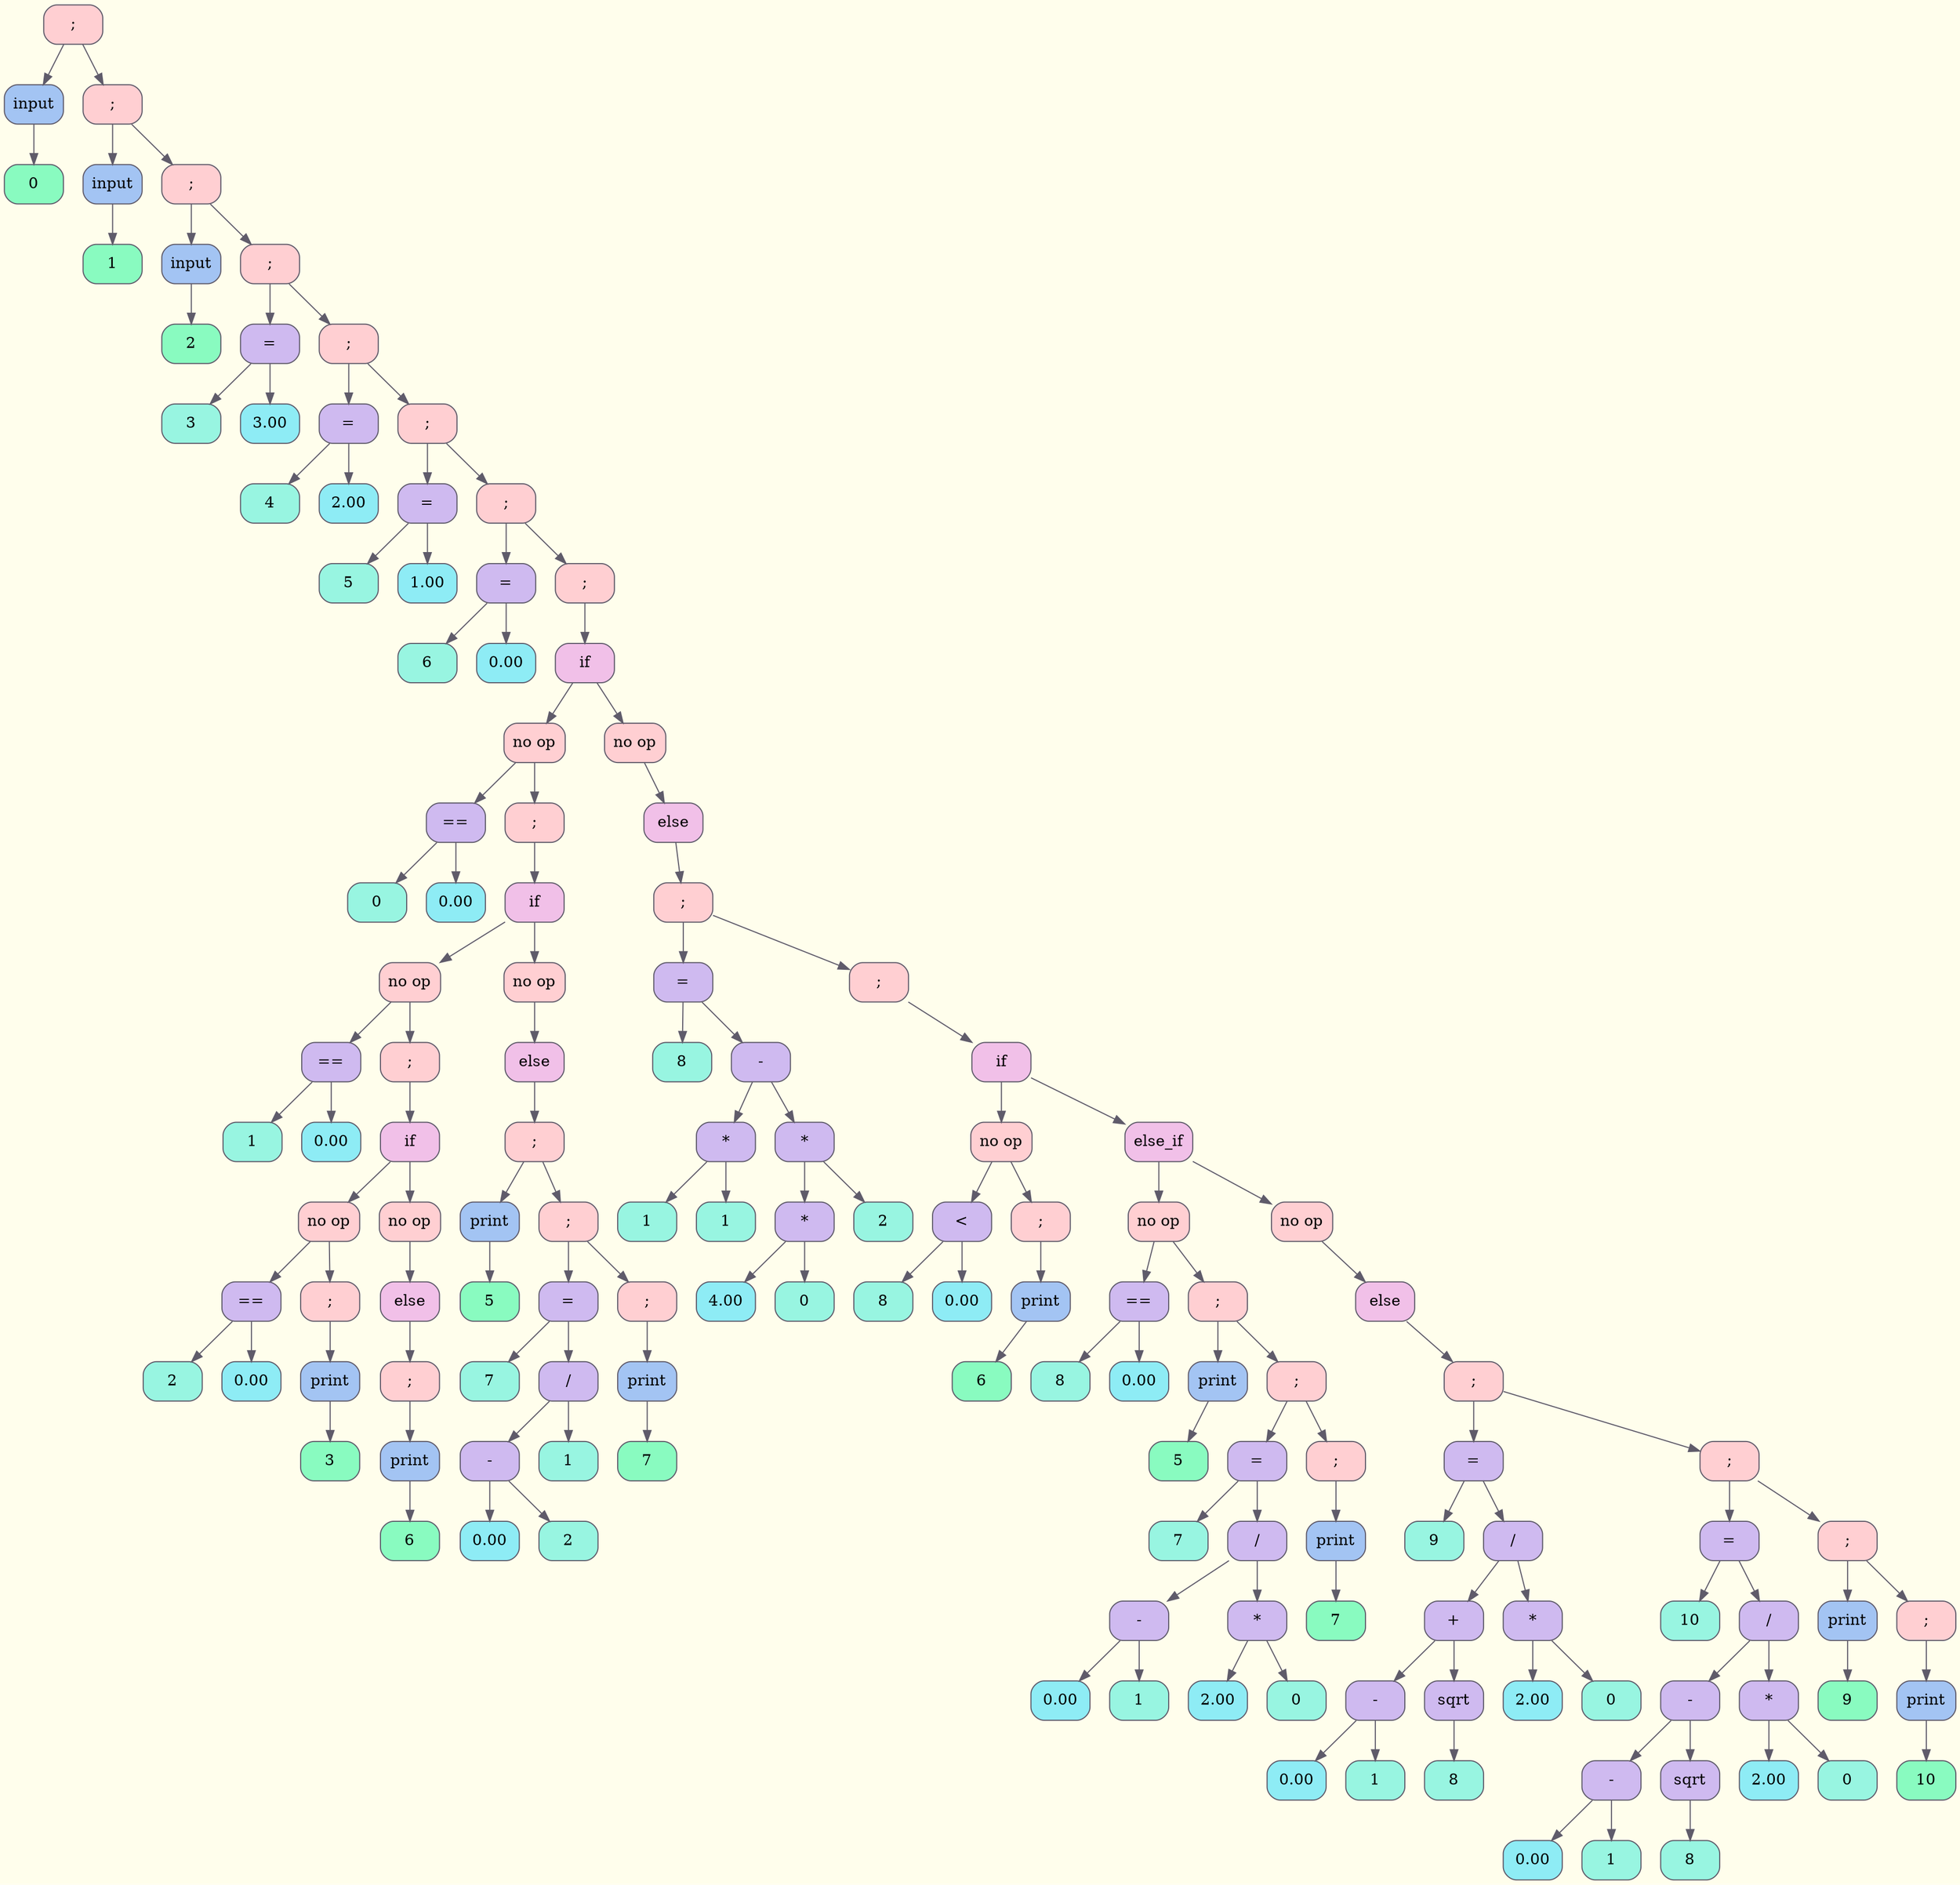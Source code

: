 digraph Tree {
	rankdir = TB;
	node [shape = record];
	edge [color = "#5F5B6A"];
	bgcolor = "#FFFEEC";
	node0x6486124672d0 [color = "#5F5B6A", shape = Mrecord, style = filled, fillcolor = "#FFCFD2", label = "{;}"];
		node0x6486124672d0 -> node0x648612467300
	node0x648612467300 [color = "#5F5B6A", shape = Mrecord, style = filled, fillcolor = "#A3C4F3", label = "{input}"];
		node0x648612467300 -> node0x648612467330
	node0x648612467330 [color = "#5F5B6A", shape = Mrecord, style = filled, fillcolor = "#89FBC0", label = "{0}"];
		node0x6486124672d0 -> node0x648612467360
	node0x648612467360 [color = "#5F5B6A", shape = Mrecord, style = filled, fillcolor = "#FFCFD2", label = "{;}"];
		node0x648612467360 -> node0x648612467390
	node0x648612467390 [color = "#5F5B6A", shape = Mrecord, style = filled, fillcolor = "#A3C4F3", label = "{input}"];
		node0x648612467390 -> node0x6486124673c0
	node0x6486124673c0 [color = "#5F5B6A", shape = Mrecord, style = filled, fillcolor = "#89FBC0", label = "{1}"];
		node0x648612467360 -> node0x6486124673f0
	node0x6486124673f0 [color = "#5F5B6A", shape = Mrecord, style = filled, fillcolor = "#FFCFD2", label = "{;}"];
		node0x6486124673f0 -> node0x648612467420
	node0x648612467420 [color = "#5F5B6A", shape = Mrecord, style = filled, fillcolor = "#A3C4F3", label = "{input}"];
		node0x648612467420 -> node0x648612467450
	node0x648612467450 [color = "#5F5B6A", shape = Mrecord, style = filled, fillcolor = "#89FBC0", label = "{2}"];
		node0x6486124673f0 -> node0x648612467480
	node0x648612467480 [color = "#5F5B6A", shape = Mrecord, style = filled, fillcolor = "#FFCFD2", label = "{;}"];
		node0x648612467480 -> node0x6486124674b0
	node0x6486124674b0 [color = "#5F5B6A", shape = Mrecord, style = filled, fillcolor = "#CFBAF0", label = "{=}"];
		node0x6486124674b0 -> node0x6486124674e0
	node0x6486124674e0 [color = "#5F5B6A", shape = Mrecord, style = filled, fillcolor = "#98F5E1", label = "{3}"];
		node0x6486124674b0 -> node0x648612467510
	node0x648612467510 [color = "#5F5B6A", shape = Mrecord, style = filled, fillcolor = "#8EECF5", label = "{3.00}"];
		node0x648612467480 -> node0x648612467540
	node0x648612467540 [color = "#5F5B6A", shape = Mrecord, style = filled, fillcolor = "#FFCFD2", label = "{;}"];
		node0x648612467540 -> node0x648612467570
	node0x648612467570 [color = "#5F5B6A", shape = Mrecord, style = filled, fillcolor = "#CFBAF0", label = "{=}"];
		node0x648612467570 -> node0x6486124675a0
	node0x6486124675a0 [color = "#5F5B6A", shape = Mrecord, style = filled, fillcolor = "#98F5E1", label = "{4}"];
		node0x648612467570 -> node0x6486124675d0
	node0x6486124675d0 [color = "#5F5B6A", shape = Mrecord, style = filled, fillcolor = "#8EECF5", label = "{2.00}"];
		node0x648612467540 -> node0x648612467600
	node0x648612467600 [color = "#5F5B6A", shape = Mrecord, style = filled, fillcolor = "#FFCFD2", label = "{;}"];
		node0x648612467600 -> node0x648612467630
	node0x648612467630 [color = "#5F5B6A", shape = Mrecord, style = filled, fillcolor = "#CFBAF0", label = "{=}"];
		node0x648612467630 -> node0x648612467660
	node0x648612467660 [color = "#5F5B6A", shape = Mrecord, style = filled, fillcolor = "#98F5E1", label = "{5}"];
		node0x648612467630 -> node0x648612467690
	node0x648612467690 [color = "#5F5B6A", shape = Mrecord, style = filled, fillcolor = "#8EECF5", label = "{1.00}"];
		node0x648612467600 -> node0x6486124676c0
	node0x6486124676c0 [color = "#5F5B6A", shape = Mrecord, style = filled, fillcolor = "#FFCFD2", label = "{;}"];
		node0x6486124676c0 -> node0x6486124676f0
	node0x6486124676f0 [color = "#5F5B6A", shape = Mrecord, style = filled, fillcolor = "#CFBAF0", label = "{=}"];
		node0x6486124676f0 -> node0x648612467720
	node0x648612467720 [color = "#5F5B6A", shape = Mrecord, style = filled, fillcolor = "#98F5E1", label = "{6}"];
		node0x6486124676f0 -> node0x648612467750
	node0x648612467750 [color = "#5F5B6A", shape = Mrecord, style = filled, fillcolor = "#8EECF5", label = "{0.00}"];
		node0x6486124676c0 -> node0x648612467780
	node0x648612467780 [color = "#5F5B6A", shape = Mrecord, style = filled, fillcolor = "#FFCFD2", label = "{;}"];
		node0x648612467780 -> node0x6486124677b0
	node0x6486124677b0 [color = "#5F5B6A", shape = Mrecord, style = filled, fillcolor = "#F1C0E8", label = "{if}"];
		node0x6486124677b0 -> node0x6486124677e0
	node0x6486124677e0 [color = "#5F5B6A", shape = Mrecord, style = filled, fillcolor = "#FFCFD2", label = "{no op}"];
		node0x6486124677e0 -> node0x648612467810
	node0x648612467810 [color = "#5F5B6A", shape = Mrecord, style = filled, fillcolor = "#CFBAF0", label = "{==}"];
		node0x648612467810 -> node0x648612467840
	node0x648612467840 [color = "#5F5B6A", shape = Mrecord, style = filled, fillcolor = "#98F5E1", label = "{0}"];
		node0x648612467810 -> node0x648612467870
	node0x648612467870 [color = "#5F5B6A", shape = Mrecord, style = filled, fillcolor = "#8EECF5", label = "{0.00}"];
		node0x6486124677e0 -> node0x6486124678a0
	node0x6486124678a0 [color = "#5F5B6A", shape = Mrecord, style = filled, fillcolor = "#FFCFD2", label = "{;}"];
		node0x6486124678a0 -> node0x6486124678d0
	node0x6486124678d0 [color = "#5F5B6A", shape = Mrecord, style = filled, fillcolor = "#F1C0E8", label = "{if}"];
		node0x6486124678d0 -> node0x648612467900
	node0x648612467900 [color = "#5F5B6A", shape = Mrecord, style = filled, fillcolor = "#FFCFD2", label = "{no op}"];
		node0x648612467900 -> node0x648612467930
	node0x648612467930 [color = "#5F5B6A", shape = Mrecord, style = filled, fillcolor = "#CFBAF0", label = "{==}"];
		node0x648612467930 -> node0x648612467960
	node0x648612467960 [color = "#5F5B6A", shape = Mrecord, style = filled, fillcolor = "#98F5E1", label = "{1}"];
		node0x648612467930 -> node0x648612467990
	node0x648612467990 [color = "#5F5B6A", shape = Mrecord, style = filled, fillcolor = "#8EECF5", label = "{0.00}"];
		node0x648612467900 -> node0x6486124679c0
	node0x6486124679c0 [color = "#5F5B6A", shape = Mrecord, style = filled, fillcolor = "#FFCFD2", label = "{;}"];
		node0x6486124679c0 -> node0x6486124679f0
	node0x6486124679f0 [color = "#5F5B6A", shape = Mrecord, style = filled, fillcolor = "#F1C0E8", label = "{if}"];
		node0x6486124679f0 -> node0x648612467a20
	node0x648612467a20 [color = "#5F5B6A", shape = Mrecord, style = filled, fillcolor = "#FFCFD2", label = "{no op}"];
		node0x648612467a20 -> node0x648612467a50
	node0x648612467a50 [color = "#5F5B6A", shape = Mrecord, style = filled, fillcolor = "#CFBAF0", label = "{==}"];
		node0x648612467a50 -> node0x648612467a80
	node0x648612467a80 [color = "#5F5B6A", shape = Mrecord, style = filled, fillcolor = "#98F5E1", label = "{2}"];
		node0x648612467a50 -> node0x648612467ab0
	node0x648612467ab0 [color = "#5F5B6A", shape = Mrecord, style = filled, fillcolor = "#8EECF5", label = "{0.00}"];
		node0x648612467a20 -> node0x648612467ae0
	node0x648612467ae0 [color = "#5F5B6A", shape = Mrecord, style = filled, fillcolor = "#FFCFD2", label = "{;}"];
		node0x648612467ae0 -> node0x648612467b10
	node0x648612467b10 [color = "#5F5B6A", shape = Mrecord, style = filled, fillcolor = "#A3C4F3", label = "{print}"];
		node0x648612467b10 -> node0x648612467b40
	node0x648612467b40 [color = "#5F5B6A", shape = Mrecord, style = filled, fillcolor = "#89FBC0", label = "{3}"];
		node0x6486124679f0 -> node0x648612467b70
	node0x648612467b70 [color = "#5F5B6A", shape = Mrecord, style = filled, fillcolor = "#FFCFD2", label = "{no op}"];
		node0x648612467b70 -> node0x648612467ba0
	node0x648612467ba0 [color = "#5F5B6A", shape = Mrecord, style = filled, fillcolor = "#F1C0E8", label = "{else}"];
		node0x648612467ba0 -> node0x648612467bd0
	node0x648612467bd0 [color = "#5F5B6A", shape = Mrecord, style = filled, fillcolor = "#FFCFD2", label = "{;}"];
		node0x648612467bd0 -> node0x648612467c00
	node0x648612467c00 [color = "#5F5B6A", shape = Mrecord, style = filled, fillcolor = "#A3C4F3", label = "{print}"];
		node0x648612467c00 -> node0x648612467c30
	node0x648612467c30 [color = "#5F5B6A", shape = Mrecord, style = filled, fillcolor = "#89FBC0", label = "{6}"];
		node0x6486124678d0 -> node0x648612467c60
	node0x648612467c60 [color = "#5F5B6A", shape = Mrecord, style = filled, fillcolor = "#FFCFD2", label = "{no op}"];
		node0x648612467c60 -> node0x648612467c90
	node0x648612467c90 [color = "#5F5B6A", shape = Mrecord, style = filled, fillcolor = "#F1C0E8", label = "{else}"];
		node0x648612467c90 -> node0x648612467cc0
	node0x648612467cc0 [color = "#5F5B6A", shape = Mrecord, style = filled, fillcolor = "#FFCFD2", label = "{;}"];
		node0x648612467cc0 -> node0x648612467cf0
	node0x648612467cf0 [color = "#5F5B6A", shape = Mrecord, style = filled, fillcolor = "#A3C4F3", label = "{print}"];
		node0x648612467cf0 -> node0x648612467d20
	node0x648612467d20 [color = "#5F5B6A", shape = Mrecord, style = filled, fillcolor = "#89FBC0", label = "{5}"];
		node0x648612467cc0 -> node0x648612467d50
	node0x648612467d50 [color = "#5F5B6A", shape = Mrecord, style = filled, fillcolor = "#FFCFD2", label = "{;}"];
		node0x648612467d50 -> node0x648612467d80
	node0x648612467d80 [color = "#5F5B6A", shape = Mrecord, style = filled, fillcolor = "#CFBAF0", label = "{=}"];
		node0x648612467d80 -> node0x648612467db0
	node0x648612467db0 [color = "#5F5B6A", shape = Mrecord, style = filled, fillcolor = "#98F5E1", label = "{7}"];
		node0x648612467d80 -> node0x648612467de0
	node0x648612467de0 [color = "#5F5B6A", shape = Mrecord, style = filled, fillcolor = "#CFBAF0", label = "{/}"];
		node0x648612467de0 -> node0x648612467e10
	node0x648612467e10 [color = "#5F5B6A", shape = Mrecord, style = filled, fillcolor = "#CFBAF0", label = "{-}"];
		node0x648612467e10 -> node0x648612467e40
	node0x648612467e40 [color = "#5F5B6A", shape = Mrecord, style = filled, fillcolor = "#8EECF5", label = "{0.00}"];
		node0x648612467e10 -> node0x648612467e70
	node0x648612467e70 [color = "#5F5B6A", shape = Mrecord, style = filled, fillcolor = "#98F5E1", label = "{2}"];
		node0x648612467de0 -> node0x648612467ea0
	node0x648612467ea0 [color = "#5F5B6A", shape = Mrecord, style = filled, fillcolor = "#98F5E1", label = "{1}"];
		node0x648612467d50 -> node0x648612467ed0
	node0x648612467ed0 [color = "#5F5B6A", shape = Mrecord, style = filled, fillcolor = "#FFCFD2", label = "{;}"];
		node0x648612467ed0 -> node0x648612467f00
	node0x648612467f00 [color = "#5F5B6A", shape = Mrecord, style = filled, fillcolor = "#A3C4F3", label = "{print}"];
		node0x648612467f00 -> node0x648612467f30
	node0x648612467f30 [color = "#5F5B6A", shape = Mrecord, style = filled, fillcolor = "#89FBC0", label = "{7}"];
		node0x6486124677b0 -> node0x648612467f60
	node0x648612467f60 [color = "#5F5B6A", shape = Mrecord, style = filled, fillcolor = "#FFCFD2", label = "{no op}"];
		node0x648612467f60 -> node0x648612467f90
	node0x648612467f90 [color = "#5F5B6A", shape = Mrecord, style = filled, fillcolor = "#F1C0E8", label = "{else}"];
		node0x648612467f90 -> node0x648612467fc0
	node0x648612467fc0 [color = "#5F5B6A", shape = Mrecord, style = filled, fillcolor = "#FFCFD2", label = "{;}"];
		node0x648612467fc0 -> node0x648612467ff0
	node0x648612467ff0 [color = "#5F5B6A", shape = Mrecord, style = filled, fillcolor = "#CFBAF0", label = "{=}"];
		node0x648612467ff0 -> node0x648612468020
	node0x648612468020 [color = "#5F5B6A", shape = Mrecord, style = filled, fillcolor = "#98F5E1", label = "{8}"];
		node0x648612467ff0 -> node0x648612468050
	node0x648612468050 [color = "#5F5B6A", shape = Mrecord, style = filled, fillcolor = "#CFBAF0", label = "{-}"];
		node0x648612468050 -> node0x648612468080
	node0x648612468080 [color = "#5F5B6A", shape = Mrecord, style = filled, fillcolor = "#CFBAF0", label = "{*}"];
		node0x648612468080 -> node0x6486124680b0
	node0x6486124680b0 [color = "#5F5B6A", shape = Mrecord, style = filled, fillcolor = "#98F5E1", label = "{1}"];
		node0x648612468080 -> node0x6486124680e0
	node0x6486124680e0 [color = "#5F5B6A", shape = Mrecord, style = filled, fillcolor = "#98F5E1", label = "{1}"];
		node0x648612468050 -> node0x648612468110
	node0x648612468110 [color = "#5F5B6A", shape = Mrecord, style = filled, fillcolor = "#CFBAF0", label = "{*}"];
		node0x648612468110 -> node0x648612468140
	node0x648612468140 [color = "#5F5B6A", shape = Mrecord, style = filled, fillcolor = "#CFBAF0", label = "{*}"];
		node0x648612468140 -> node0x648612468170
	node0x648612468170 [color = "#5F5B6A", shape = Mrecord, style = filled, fillcolor = "#8EECF5", label = "{4.00}"];
		node0x648612468140 -> node0x6486124681a0
	node0x6486124681a0 [color = "#5F5B6A", shape = Mrecord, style = filled, fillcolor = "#98F5E1", label = "{0}"];
		node0x648612468110 -> node0x6486124681d0
	node0x6486124681d0 [color = "#5F5B6A", shape = Mrecord, style = filled, fillcolor = "#98F5E1", label = "{2}"];
		node0x648612467fc0 -> node0x648612468200
	node0x648612468200 [color = "#5F5B6A", shape = Mrecord, style = filled, fillcolor = "#FFCFD2", label = "{;}"];
		node0x648612468200 -> node0x648612468230
	node0x648612468230 [color = "#5F5B6A", shape = Mrecord, style = filled, fillcolor = "#F1C0E8", label = "{if}"];
		node0x648612468230 -> node0x648612468260
	node0x648612468260 [color = "#5F5B6A", shape = Mrecord, style = filled, fillcolor = "#FFCFD2", label = "{no op}"];
		node0x648612468260 -> node0x648612468290
	node0x648612468290 [color = "#5F5B6A", shape = Mrecord, style = filled, fillcolor = "#CFBAF0", label = "{&lt;}"];
		node0x648612468290 -> node0x6486124682c0
	node0x6486124682c0 [color = "#5F5B6A", shape = Mrecord, style = filled, fillcolor = "#98F5E1", label = "{8}"];
		node0x648612468290 -> node0x6486124682f0
	node0x6486124682f0 [color = "#5F5B6A", shape = Mrecord, style = filled, fillcolor = "#8EECF5", label = "{0.00}"];
		node0x648612468260 -> node0x648612468320
	node0x648612468320 [color = "#5F5B6A", shape = Mrecord, style = filled, fillcolor = "#FFCFD2", label = "{;}"];
		node0x648612468320 -> node0x648612468350
	node0x648612468350 [color = "#5F5B6A", shape = Mrecord, style = filled, fillcolor = "#A3C4F3", label = "{print}"];
		node0x648612468350 -> node0x648612468380
	node0x648612468380 [color = "#5F5B6A", shape = Mrecord, style = filled, fillcolor = "#89FBC0", label = "{6}"];
		node0x648612468230 -> node0x6486124683b0
	node0x6486124683b0 [color = "#5F5B6A", shape = Mrecord, style = filled, fillcolor = "#F1C0E8", label = "{else_if}"];
		node0x6486124683b0 -> node0x6486124683e0
	node0x6486124683e0 [color = "#5F5B6A", shape = Mrecord, style = filled, fillcolor = "#FFCFD2", label = "{no op}"];
		node0x6486124683e0 -> node0x648612468410
	node0x648612468410 [color = "#5F5B6A", shape = Mrecord, style = filled, fillcolor = "#CFBAF0", label = "{==}"];
		node0x648612468410 -> node0x648612468440
	node0x648612468440 [color = "#5F5B6A", shape = Mrecord, style = filled, fillcolor = "#98F5E1", label = "{8}"];
		node0x648612468410 -> node0x648612468470
	node0x648612468470 [color = "#5F5B6A", shape = Mrecord, style = filled, fillcolor = "#8EECF5", label = "{0.00}"];
		node0x6486124683e0 -> node0x6486124684a0
	node0x6486124684a0 [color = "#5F5B6A", shape = Mrecord, style = filled, fillcolor = "#FFCFD2", label = "{;}"];
		node0x6486124684a0 -> node0x6486124684d0
	node0x6486124684d0 [color = "#5F5B6A", shape = Mrecord, style = filled, fillcolor = "#A3C4F3", label = "{print}"];
		node0x6486124684d0 -> node0x648612468500
	node0x648612468500 [color = "#5F5B6A", shape = Mrecord, style = filled, fillcolor = "#89FBC0", label = "{5}"];
		node0x6486124684a0 -> node0x648612468530
	node0x648612468530 [color = "#5F5B6A", shape = Mrecord, style = filled, fillcolor = "#FFCFD2", label = "{;}"];
		node0x648612468530 -> node0x648612468560
	node0x648612468560 [color = "#5F5B6A", shape = Mrecord, style = filled, fillcolor = "#CFBAF0", label = "{=}"];
		node0x648612468560 -> node0x648612468590
	node0x648612468590 [color = "#5F5B6A", shape = Mrecord, style = filled, fillcolor = "#98F5E1", label = "{7}"];
		node0x648612468560 -> node0x6486124685c0
	node0x6486124685c0 [color = "#5F5B6A", shape = Mrecord, style = filled, fillcolor = "#CFBAF0", label = "{/}"];
		node0x6486124685c0 -> node0x6486124685f0
	node0x6486124685f0 [color = "#5F5B6A", shape = Mrecord, style = filled, fillcolor = "#CFBAF0", label = "{-}"];
		node0x6486124685f0 -> node0x648612468620
	node0x648612468620 [color = "#5F5B6A", shape = Mrecord, style = filled, fillcolor = "#8EECF5", label = "{0.00}"];
		node0x6486124685f0 -> node0x648612468650
	node0x648612468650 [color = "#5F5B6A", shape = Mrecord, style = filled, fillcolor = "#98F5E1", label = "{1}"];
		node0x6486124685c0 -> node0x648612468680
	node0x648612468680 [color = "#5F5B6A", shape = Mrecord, style = filled, fillcolor = "#CFBAF0", label = "{*}"];
		node0x648612468680 -> node0x6486124686b0
	node0x6486124686b0 [color = "#5F5B6A", shape = Mrecord, style = filled, fillcolor = "#8EECF5", label = "{2.00}"];
		node0x648612468680 -> node0x6486124686e0
	node0x6486124686e0 [color = "#5F5B6A", shape = Mrecord, style = filled, fillcolor = "#98F5E1", label = "{0}"];
		node0x648612468530 -> node0x648612468710
	node0x648612468710 [color = "#5F5B6A", shape = Mrecord, style = filled, fillcolor = "#FFCFD2", label = "{;}"];
		node0x648612468710 -> node0x648612468740
	node0x648612468740 [color = "#5F5B6A", shape = Mrecord, style = filled, fillcolor = "#A3C4F3", label = "{print}"];
		node0x648612468740 -> node0x648612468770
	node0x648612468770 [color = "#5F5B6A", shape = Mrecord, style = filled, fillcolor = "#89FBC0", label = "{7}"];
		node0x6486124683b0 -> node0x6486124687a0
	node0x6486124687a0 [color = "#5F5B6A", shape = Mrecord, style = filled, fillcolor = "#FFCFD2", label = "{no op}"];
		node0x6486124687a0 -> node0x6486124687d0
	node0x6486124687d0 [color = "#5F5B6A", shape = Mrecord, style = filled, fillcolor = "#F1C0E8", label = "{else}"];
		node0x6486124687d0 -> node0x648612468800
	node0x648612468800 [color = "#5F5B6A", shape = Mrecord, style = filled, fillcolor = "#FFCFD2", label = "{;}"];
		node0x648612468800 -> node0x648612468830
	node0x648612468830 [color = "#5F5B6A", shape = Mrecord, style = filled, fillcolor = "#CFBAF0", label = "{=}"];
		node0x648612468830 -> node0x648612468860
	node0x648612468860 [color = "#5F5B6A", shape = Mrecord, style = filled, fillcolor = "#98F5E1", label = "{9}"];
		node0x648612468830 -> node0x648612468890
	node0x648612468890 [color = "#5F5B6A", shape = Mrecord, style = filled, fillcolor = "#CFBAF0", label = "{/}"];
		node0x648612468890 -> node0x6486124688c0
	node0x6486124688c0 [color = "#5F5B6A", shape = Mrecord, style = filled, fillcolor = "#CFBAF0", label = "{+}"];
		node0x6486124688c0 -> node0x6486124688f0
	node0x6486124688f0 [color = "#5F5B6A", shape = Mrecord, style = filled, fillcolor = "#CFBAF0", label = "{-}"];
		node0x6486124688f0 -> node0x648612468920
	node0x648612468920 [color = "#5F5B6A", shape = Mrecord, style = filled, fillcolor = "#8EECF5", label = "{0.00}"];
		node0x6486124688f0 -> node0x648612468950
	node0x648612468950 [color = "#5F5B6A", shape = Mrecord, style = filled, fillcolor = "#98F5E1", label = "{1}"];
		node0x6486124688c0 -> node0x648612468980
	node0x648612468980 [color = "#5F5B6A", shape = Mrecord, style = filled, fillcolor = "#CFBAF0", label = "{sqrt}"];
		node0x648612468980 -> node0x6486124689b0
	node0x6486124689b0 [color = "#5F5B6A", shape = Mrecord, style = filled, fillcolor = "#98F5E1", label = "{8}"];
		node0x648612468890 -> node0x6486124689e0
	node0x6486124689e0 [color = "#5F5B6A", shape = Mrecord, style = filled, fillcolor = "#CFBAF0", label = "{*}"];
		node0x6486124689e0 -> node0x648612468a10
	node0x648612468a10 [color = "#5F5B6A", shape = Mrecord, style = filled, fillcolor = "#8EECF5", label = "{2.00}"];
		node0x6486124689e0 -> node0x648612468a40
	node0x648612468a40 [color = "#5F5B6A", shape = Mrecord, style = filled, fillcolor = "#98F5E1", label = "{0}"];
		node0x648612468800 -> node0x648612468a70
	node0x648612468a70 [color = "#5F5B6A", shape = Mrecord, style = filled, fillcolor = "#FFCFD2", label = "{;}"];
		node0x648612468a70 -> node0x648612468aa0
	node0x648612468aa0 [color = "#5F5B6A", shape = Mrecord, style = filled, fillcolor = "#CFBAF0", label = "{=}"];
		node0x648612468aa0 -> node0x648612468ad0
	node0x648612468ad0 [color = "#5F5B6A", shape = Mrecord, style = filled, fillcolor = "#98F5E1", label = "{10}"];
		node0x648612468aa0 -> node0x648612468b00
	node0x648612468b00 [color = "#5F5B6A", shape = Mrecord, style = filled, fillcolor = "#CFBAF0", label = "{/}"];
		node0x648612468b00 -> node0x648612468b30
	node0x648612468b30 [color = "#5F5B6A", shape = Mrecord, style = filled, fillcolor = "#CFBAF0", label = "{-}"];
		node0x648612468b30 -> node0x648612468b60
	node0x648612468b60 [color = "#5F5B6A", shape = Mrecord, style = filled, fillcolor = "#CFBAF0", label = "{-}"];
		node0x648612468b60 -> node0x648612468b90
	node0x648612468b90 [color = "#5F5B6A", shape = Mrecord, style = filled, fillcolor = "#8EECF5", label = "{0.00}"];
		node0x648612468b60 -> node0x648612468bc0
	node0x648612468bc0 [color = "#5F5B6A", shape = Mrecord, style = filled, fillcolor = "#98F5E1", label = "{1}"];
		node0x648612468b30 -> node0x648612468bf0
	node0x648612468bf0 [color = "#5F5B6A", shape = Mrecord, style = filled, fillcolor = "#CFBAF0", label = "{sqrt}"];
		node0x648612468bf0 -> node0x648612468c20
	node0x648612468c20 [color = "#5F5B6A", shape = Mrecord, style = filled, fillcolor = "#98F5E1", label = "{8}"];
		node0x648612468b00 -> node0x648612468c50
	node0x648612468c50 [color = "#5F5B6A", shape = Mrecord, style = filled, fillcolor = "#CFBAF0", label = "{*}"];
		node0x648612468c50 -> node0x648612468c80
	node0x648612468c80 [color = "#5F5B6A", shape = Mrecord, style = filled, fillcolor = "#8EECF5", label = "{2.00}"];
		node0x648612468c50 -> node0x648612468cb0
	node0x648612468cb0 [color = "#5F5B6A", shape = Mrecord, style = filled, fillcolor = "#98F5E1", label = "{0}"];
		node0x648612468a70 -> node0x648612468ce0
	node0x648612468ce0 [color = "#5F5B6A", shape = Mrecord, style = filled, fillcolor = "#FFCFD2", label = "{;}"];
		node0x648612468ce0 -> node0x648612468d10
	node0x648612468d10 [color = "#5F5B6A", shape = Mrecord, style = filled, fillcolor = "#A3C4F3", label = "{print}"];
		node0x648612468d10 -> node0x648612468d40
	node0x648612468d40 [color = "#5F5B6A", shape = Mrecord, style = filled, fillcolor = "#89FBC0", label = "{9}"];
		node0x648612468ce0 -> node0x648612468d70
	node0x648612468d70 [color = "#5F5B6A", shape = Mrecord, style = filled, fillcolor = "#FFCFD2", label = "{;}"];
		node0x648612468d70 -> node0x648612468da0
	node0x648612468da0 [color = "#5F5B6A", shape = Mrecord, style = filled, fillcolor = "#A3C4F3", label = "{print}"];
		node0x648612468da0 -> node0x648612468dd0
	node0x648612468dd0 [color = "#5F5B6A", shape = Mrecord, style = filled, fillcolor = "#89FBC0", label = "{10}"];
}
